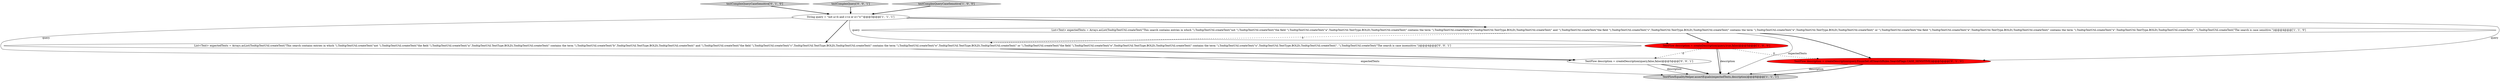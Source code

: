 digraph {
9 [style = filled, label = "List<Text> expectedTexts = Arrays.asList(TooltipTextUtil.createText(\"This search contains entries in which \"),TooltipTextUtil.createText(\"not \"),TooltipTextUtil.createText(\"the field \"),TooltipTextUtil.createText(\"a\",TooltipTextUtil.TextType.BOLD),TooltipTextUtil.createText(\" contains the term \"),TooltipTextUtil.createText(\"b\",TooltipTextUtil.TextType.BOLD),TooltipTextUtil.createText(\" and \"),TooltipTextUtil.createText(\"the field \"),TooltipTextUtil.createText(\"c\",TooltipTextUtil.TextType.BOLD),TooltipTextUtil.createText(\" contains the term \"),TooltipTextUtil.createText(\"e\",TooltipTextUtil.TextType.BOLD),TooltipTextUtil.createText(\" or \"),TooltipTextUtil.createText(\"the field \"),TooltipTextUtil.createText(\"e\",TooltipTextUtil.TextType.BOLD),TooltipTextUtil.createText(\" contains the term \"),TooltipTextUtil.createText(\"x\",TooltipTextUtil.TextType.BOLD),TooltipTextUtil.createText(\". \"),TooltipTextUtil.createText(\"The search is case insensitive.\"))@@@4@@@['0', '0', '1']", fillcolor = white, shape = ellipse image = "AAA0AAABBB3BBB"];
0 [style = filled, label = "String query = \"not a=b and c=e or e=\"x\"\"@@@3@@@['1', '1', '1']", fillcolor = white, shape = ellipse image = "AAA0AAABBB1BBB"];
7 [style = filled, label = "TextFlow description = createDescription(query,false,false)@@@5@@@['0', '0', '1']", fillcolor = white, shape = ellipse image = "AAA0AAABBB3BBB"];
5 [style = filled, label = "TextFlow description = createDescription(query,EnumSet.of(SearchRules.SearchFlags.CASE_SENSITIVE))@@@5@@@['0', '1', '0']", fillcolor = red, shape = ellipse image = "AAA1AAABBB2BBB"];
2 [style = filled, label = "TextFlowEqualityHelper.assertEquals(expectedTexts,description)@@@6@@@['1', '1', '1']", fillcolor = lightgray, shape = ellipse image = "AAA0AAABBB1BBB"];
4 [style = filled, label = "List<Text> expectedTexts = Arrays.asList(TooltipTextUtil.createText(\"This search contains entries in which \"),TooltipTextUtil.createText(\"not \"),TooltipTextUtil.createText(\"the field \"),TooltipTextUtil.createText(\"a\",TooltipTextUtil.TextType.BOLD),TooltipTextUtil.createText(\" contains the term \"),TooltipTextUtil.createText(\"b\",TooltipTextUtil.TextType.BOLD),TooltipTextUtil.createText(\" and \"),TooltipTextUtil.createText(\"the field \"),TooltipTextUtil.createText(\"c\",TooltipTextUtil.TextType.BOLD),TooltipTextUtil.createText(\" contains the term \"),TooltipTextUtil.createText(\"e\",TooltipTextUtil.TextType.BOLD),TooltipTextUtil.createText(\" or \"),TooltipTextUtil.createText(\"the field \"),TooltipTextUtil.createText(\"e\",TooltipTextUtil.TextType.BOLD),TooltipTextUtil.createText(\" contains the term \"),TooltipTextUtil.createText(\"x\",TooltipTextUtil.TextType.BOLD),TooltipTextUtil.createText(\". \"),TooltipTextUtil.createText(\"The search is case sensitive.\"))@@@4@@@['1', '1', '0']", fillcolor = white, shape = ellipse image = "AAA0AAABBB1BBB"];
1 [style = filled, label = "TextFlow description = createDescription(query,true,false)@@@5@@@['1', '0', '0']", fillcolor = red, shape = ellipse image = "AAA1AAABBB1BBB"];
6 [style = filled, label = "testComplexQueryCaseSensitive['0', '1', '0']", fillcolor = lightgray, shape = diamond image = "AAA0AAABBB2BBB"];
8 [style = filled, label = "testComplexQuery['0', '0', '1']", fillcolor = lightgray, shape = diamond image = "AAA0AAABBB3BBB"];
3 [style = filled, label = "testComplexQueryCaseSensitive['1', '0', '0']", fillcolor = lightgray, shape = diamond image = "AAA0AAABBB1BBB"];
5->2 [style = solid, label="description"];
0->7 [style = solid, label="query"];
0->9 [style = bold, label=""];
1->2 [style = solid, label="description"];
9->2 [style = solid, label="expectedTexts"];
1->5 [style = dashed, label="0"];
6->0 [style = bold, label=""];
0->5 [style = solid, label="query"];
9->7 [style = bold, label=""];
3->0 [style = bold, label=""];
8->0 [style = bold, label=""];
4->9 [style = dashed, label="0"];
5->2 [style = bold, label=""];
0->1 [style = solid, label="query"];
7->2 [style = solid, label="description"];
0->4 [style = bold, label=""];
7->2 [style = bold, label=""];
4->2 [style = solid, label="expectedTexts"];
1->2 [style = bold, label=""];
4->1 [style = bold, label=""];
1->7 [style = dashed, label="0"];
4->5 [style = bold, label=""];
}
